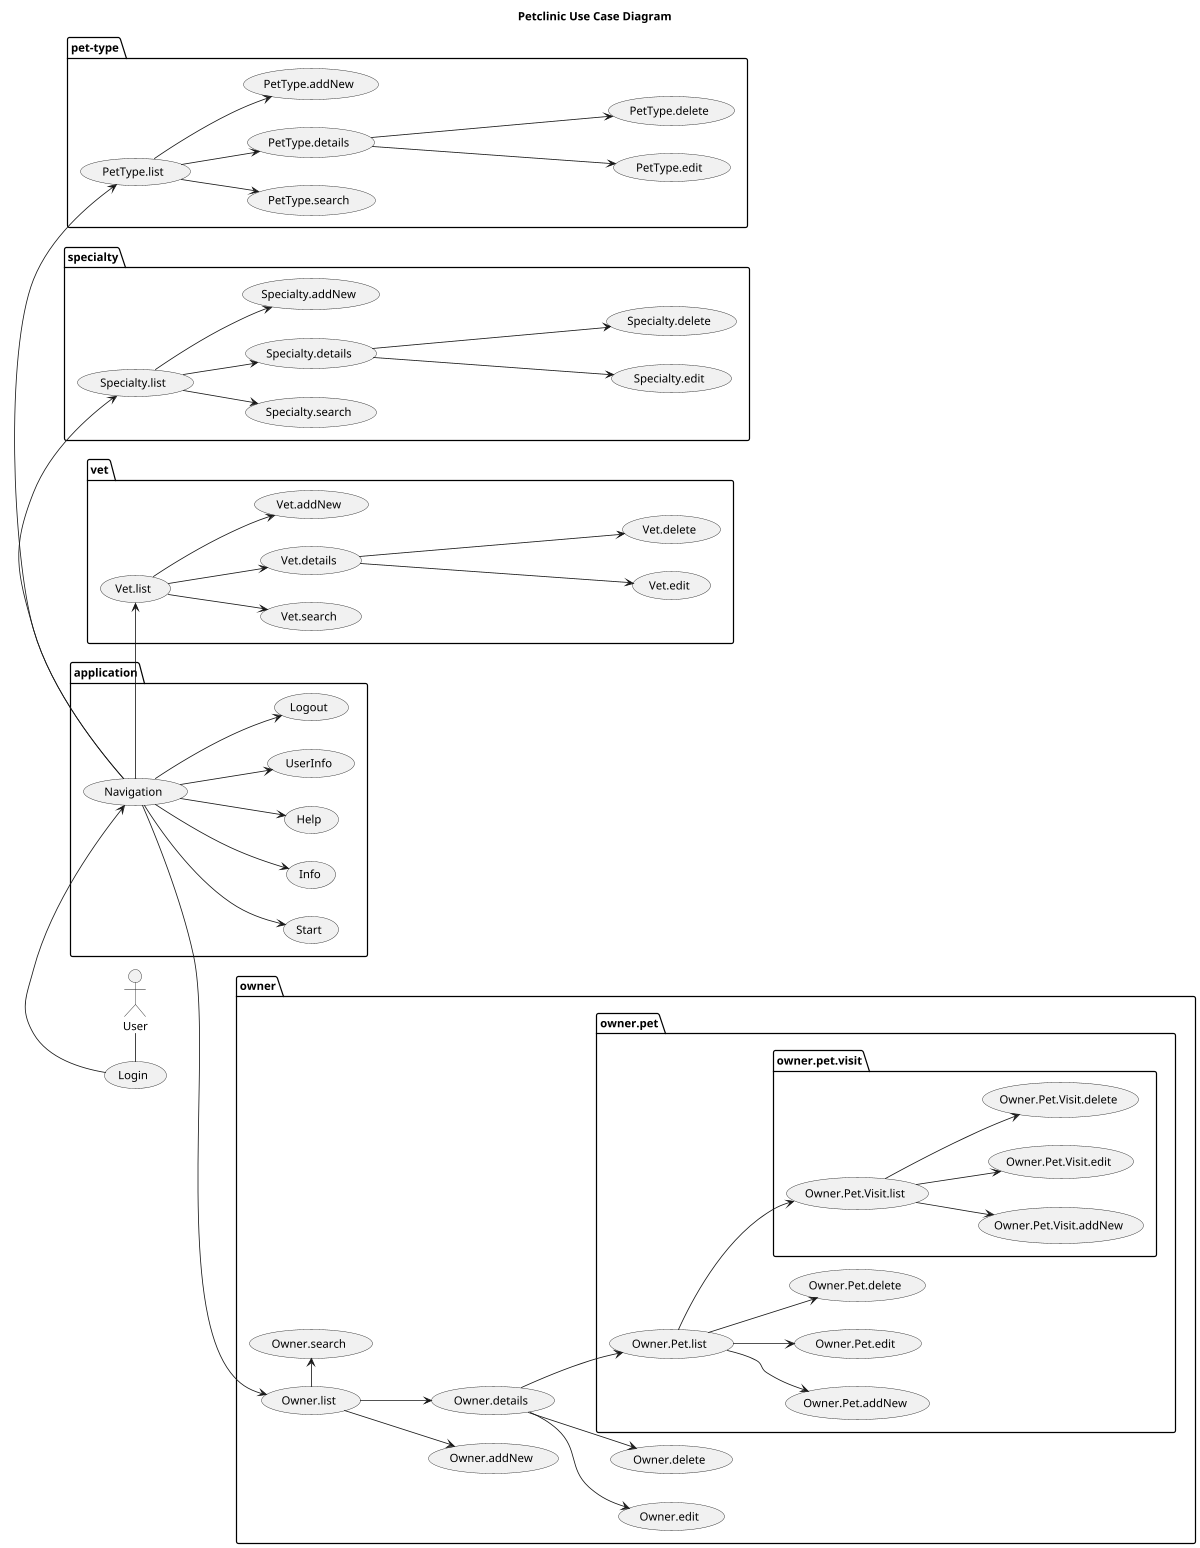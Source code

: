 @startuml

title Petclinic Use Case Diagram

left to right direction
'top to bottom direction

'https://plantuml.com/use-case-diagram

scale 1200 width

User - (Login)
package application {
    (Login) -> (Navigation)
    (Navigation) --> (Start)
    (Navigation) --> (Info)
    (Navigation) --> (Help)
    (Navigation) --> (UserInfo)
    (Navigation) --> (Logout)
}
package owner {
    (Navigation) --> (Owner.list)
    (Owner.list) -> (Owner.search)
    (Owner.list) --> (Owner.addNew)
    (Owner.list) --> (Owner.details)
    (Owner.details) --> (Owner.edit)
    (Owner.details) --> (Owner.delete)
    package owner.pet {
        (Owner.details) --> (Owner.Pet.list)
        (Owner.Pet.list) --> (Owner.Pet.addNew)
        (Owner.Pet.list) --> (Owner.Pet.edit)
        (Owner.Pet.list) --> (Owner.Pet.delete)
         package owner.pet.visit {
            (Owner.Pet.list) --> (Owner.Pet.Visit.list)
            (Owner.Pet.Visit.list) --> (Owner.Pet.Visit.addNew)
            (Owner.Pet.Visit.list) --> (Owner.Pet.Visit.edit)
            (Owner.Pet.Visit.list) --> (Owner.Pet.Visit.delete)
        }
    }
}
package vet {
    (Navigation) -> (Vet.list)
    (Vet.list) --> (Vet.search)
    (Vet.list) --> (Vet.details)
    (Vet.list) --> (Vet.addNew)
    (Vet.details) ---> (Vet.edit)
    (Vet.details) ---> (Vet.delete)
}
package specialty {
    (Navigation) -> (Specialty.list)
    (Specialty.list) --> (Specialty.search)
    (Specialty.list) --> (Specialty.details)
    (Specialty.list) --> (Specialty.addNew)
    (Specialty.details) ---> (Specialty.edit)
    (Specialty.details) ---> (Specialty.delete)
}
package pet-type {
    (Navigation) -> (PetType.list)
    (PetType.list) --> (PetType.search)
    (PetType.list) --> (PetType.details)
    (PetType.list) --> (PetType.addNew)
    (PetType.details) ---> (PetType.edit)
    (PetType.details) ---> (PetType.delete)
}
@enduml